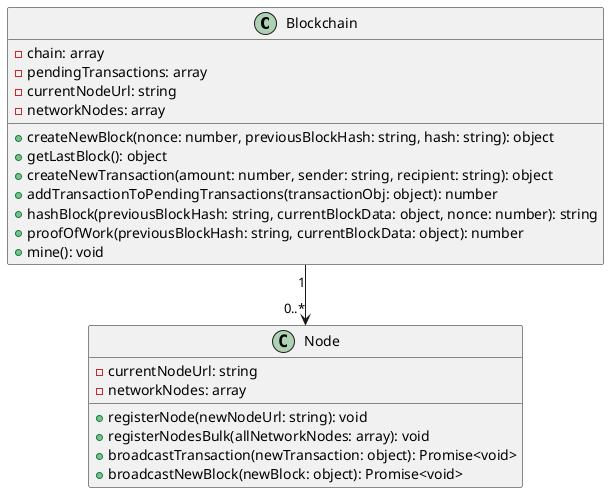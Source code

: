 @startuml

class Blockchain {
  - chain: array
  - pendingTransactions: array
  - currentNodeUrl: string
  - networkNodes: array
  + createNewBlock(nonce: number, previousBlockHash: string, hash: string): object
  + getLastBlock(): object
  + createNewTransaction(amount: number, sender: string, recipient: string): object
  + addTransactionToPendingTransactions(transactionObj: object): number
  + hashBlock(previousBlockHash: string, currentBlockData: object, nonce: number): string
  + proofOfWork(previousBlockHash: string, currentBlockData: object): number
  + mine(): void
}

class Node {
  - currentNodeUrl: string
  - networkNodes: array
  + registerNode(newNodeUrl: string): void
  + registerNodesBulk(allNetworkNodes: array): void
  + broadcastTransaction(newTransaction: object): Promise<void>
  + broadcastNewBlock(newBlock: object): Promise<void>
}

Blockchain "1" --> "0..*" Node

@enduml

